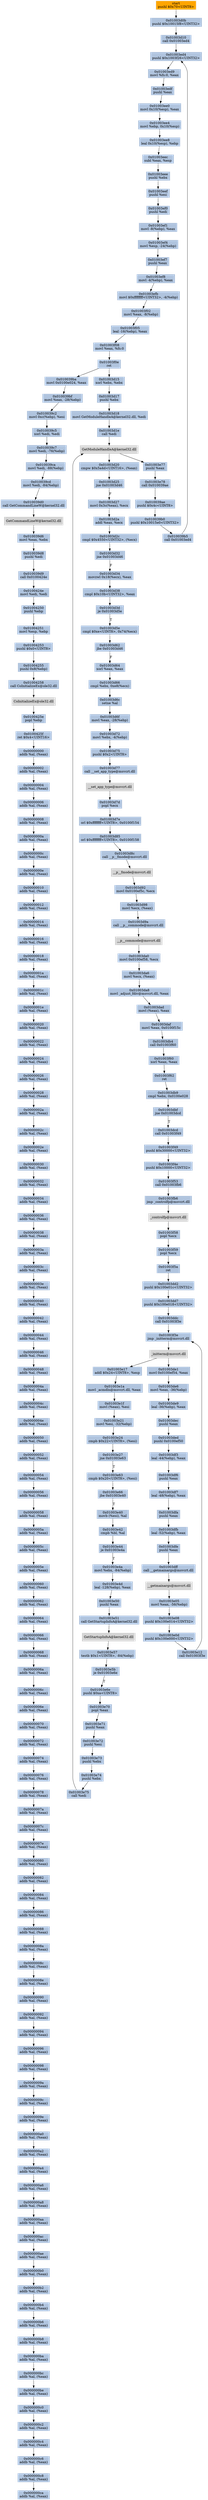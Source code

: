 digraph G {
node[shape=rectangle,style=filled,fillcolor=lightsteelblue,color=lightsteelblue]
bgcolor="transparent"
a0x01003d09pushl_0x70UINT8[label="start\npushl $0x70<UINT8>",color="lightgrey",fillcolor="orange"];
a0x01003d0bpushl_0x10015f8UINT32[label="0x01003d0b\npushl $0x10015f8<UINT32>"];
a0x01003d10call_0x01003ed4[label="0x01003d10\ncall 0x01003ed4"];
a0x01003ed4pushl_0x1003f26UINT32[label="0x01003ed4\npushl $0x1003f26<UINT32>"];
a0x01003ed9movl_fs_0_eax[label="0x01003ed9\nmovl %fs:0, %eax"];
a0x01003edfpushl_eax[label="0x01003edf\npushl %eax"];
a0x01003ee0movl_0x10esp__eax[label="0x01003ee0\nmovl 0x10(%esp), %eax"];
a0x01003ee4movl_ebp_0x10esp_[label="0x01003ee4\nmovl %ebp, 0x10(%esp)"];
a0x01003ee8leal_0x10esp__ebp[label="0x01003ee8\nleal 0x10(%esp), %ebp"];
a0x01003eecsubl_eax_esp[label="0x01003eec\nsubl %eax, %esp"];
a0x01003eeepushl_ebx[label="0x01003eee\npushl %ebx"];
a0x01003eefpushl_esi[label="0x01003eef\npushl %esi"];
a0x01003ef0pushl_edi[label="0x01003ef0\npushl %edi"];
a0x01003ef1movl__8ebp__eax[label="0x01003ef1\nmovl -8(%ebp), %eax"];
a0x01003ef4movl_esp__24ebp_[label="0x01003ef4\nmovl %esp, -24(%ebp)"];
a0x01003ef7pushl_eax[label="0x01003ef7\npushl %eax"];
a0x01003ef8movl__4ebp__eax[label="0x01003ef8\nmovl -4(%ebp), %eax"];
a0x01003efbmovl_0xffffffffUINT32__4ebp_[label="0x01003efb\nmovl $0xffffffff<UINT32>, -4(%ebp)"];
a0x01003f02movl_eax__8ebp_[label="0x01003f02\nmovl %eax, -8(%ebp)"];
a0x01003f05leal__16ebp__eax[label="0x01003f05\nleal -16(%ebp), %eax"];
a0x01003f08movl_eax_fs_0[label="0x01003f08\nmovl %eax, %fs:0"];
a0x01003f0eret[label="0x01003f0e\nret"];
a0x01003d15xorl_ebx_ebx[label="0x01003d15\nxorl %ebx, %ebx"];
a0x01003d17pushl_ebx[label="0x01003d17\npushl %ebx"];
a0x01003d18movl_GetModuleHandleA_kernel32_dll_edi[label="0x01003d18\nmovl GetModuleHandleA@kernel32.dll, %edi"];
a0x01003d1ecall_edi[label="0x01003d1e\ncall %edi"];
GetModuleHandleA_kernel32_dll[label="GetModuleHandleA@kernel32.dll",color="lightgrey",fillcolor="lightgrey"];
a0x01003d20cmpw_0x5a4dUINT16_eax_[label="0x01003d20\ncmpw $0x5a4d<UINT16>, (%eax)"];
a0x01003d25jne_0x01003d46[label="0x01003d25\njne 0x01003d46"];
a0x01003d27movl_0x3ceax__ecx[label="0x01003d27\nmovl 0x3c(%eax), %ecx"];
a0x01003d2aaddl_eax_ecx[label="0x01003d2a\naddl %eax, %ecx"];
a0x01003d2ccmpl_0x4550UINT32_ecx_[label="0x01003d2c\ncmpl $0x4550<UINT32>, (%ecx)"];
a0x01003d32jne_0x01003d46[label="0x01003d32\njne 0x01003d46"];
a0x01003d34movzwl_0x18ecx__eax[label="0x01003d34\nmovzwl 0x18(%ecx), %eax"];
a0x01003d38cmpl_0x10bUINT32_eax[label="0x01003d38\ncmpl $0x10b<UINT32>, %eax"];
a0x01003d3dje_0x01003d5e[label="0x01003d3d\nje 0x01003d5e"];
a0x01003d5ecmpl_0xeUINT8_0x74ecx_[label="0x01003d5e\ncmpl $0xe<UINT8>, 0x74(%ecx)"];
a0x01003d62jbe_0x01003d46[label="0x01003d62\njbe 0x01003d46"];
a0x01003d64xorl_eax_eax[label="0x01003d64\nxorl %eax, %eax"];
a0x01003d66cmpl_ebx_0xe8ecx_[label="0x01003d66\ncmpl %ebx, 0xe8(%ecx)"];
a0x01003d6csetne_al[label="0x01003d6c\nsetne %al"];
a0x01003d6fmovl_eax__28ebp_[label="0x01003d6f\nmovl %eax, -28(%ebp)"];
a0x01003d72movl_ebx__4ebp_[label="0x01003d72\nmovl %ebx, -4(%ebp)"];
a0x01003d75pushl_0x2UINT8[label="0x01003d75\npushl $0x2<UINT8>"];
a0x01003d77call___set_app_type_msvcrt_dll[label="0x01003d77\ncall __set_app_type@msvcrt.dll"];
a__set_app_type_msvcrt_dll[label="__set_app_type@msvcrt.dll",color="lightgrey",fillcolor="lightgrey"];
a0x01003d7dpopl_ecx[label="0x01003d7d\npopl %ecx"];
a0x01003d7eorl_0xffffffffUINT8_0x0100f154[label="0x01003d7e\norl $0xffffffff<UINT8>, 0x0100f154"];
a0x01003d85orl_0xffffffffUINT8_0x0100f158[label="0x01003d85\norl $0xffffffff<UINT8>, 0x0100f158"];
a0x01003d8ccall___p__fmode_msvcrt_dll[label="0x01003d8c\ncall __p__fmode@msvcrt.dll"];
a__p__fmode_msvcrt_dll[label="__p__fmode@msvcrt.dll",color="lightgrey",fillcolor="lightgrey"];
a0x01003d92movl_0x0100ef5c_ecx[label="0x01003d92\nmovl 0x0100ef5c, %ecx"];
a0x01003d98movl_ecx_eax_[label="0x01003d98\nmovl %ecx, (%eax)"];
a0x01003d9acall___p__commode_msvcrt_dll[label="0x01003d9a\ncall __p__commode@msvcrt.dll"];
a__p__commode_msvcrt_dll[label="__p__commode@msvcrt.dll",color="lightgrey",fillcolor="lightgrey"];
a0x01003da0movl_0x0100ef58_ecx[label="0x01003da0\nmovl 0x0100ef58, %ecx"];
a0x01003da6movl_ecx_eax_[label="0x01003da6\nmovl %ecx, (%eax)"];
a0x01003da8movl__adjust_fdiv_msvcrt_dll_eax[label="0x01003da8\nmovl _adjust_fdiv@msvcrt.dll, %eax"];
a0x01003dadmovl_eax__eax[label="0x01003dad\nmovl (%eax), %eax"];
a0x01003dafmovl_eax_0x0100f15c[label="0x01003daf\nmovl %eax, 0x0100f15c"];
a0x01003db4call_0x01003f60[label="0x01003db4\ncall 0x01003f60"];
a0x01003f60xorl_eax_eax[label="0x01003f60\nxorl %eax, %eax"];
a0x01003f62ret[label="0x01003f62\nret"];
a0x01003db9cmpl_ebx_0x0100e028[label="0x01003db9\ncmpl %ebx, 0x0100e028"];
a0x01003dbfjne_0x01003dcd[label="0x01003dbf\njne 0x01003dcd"];
a0x01003dcdcall_0x01003f49[label="0x01003dcd\ncall 0x01003f49"];
a0x01003f49pushl_0x30000UINT32[label="0x01003f49\npushl $0x30000<UINT32>"];
a0x01003f4epushl_0x10000UINT32[label="0x01003f4e\npushl $0x10000<UINT32>"];
a0x01003f53call_0x01003fb6[label="0x01003f53\ncall 0x01003fb6"];
a0x01003fb6jmp__controlfp_msvcrt_dll[label="0x01003fb6\njmp _controlfp@msvcrt.dll"];
a_controlfp_msvcrt_dll[label="_controlfp@msvcrt.dll",color="lightgrey",fillcolor="lightgrey"];
a0x01003f58popl_ecx[label="0x01003f58\npopl %ecx"];
a0x01003f59popl_ecx[label="0x01003f59\npopl %ecx"];
a0x01003f5aret[label="0x01003f5a\nret"];
a0x01003dd2pushl_0x100e01cUINT32[label="0x01003dd2\npushl $0x100e01c<UINT32>"];
a0x01003dd7pushl_0x100e018UINT32[label="0x01003dd7\npushl $0x100e018<UINT32>"];
a0x01003ddccall_0x01003f3e[label="0x01003ddc\ncall 0x01003f3e"];
a0x01003f3ejmp__initterm_msvcrt_dll[label="0x01003f3e\njmp _initterm@msvcrt.dll"];
a_initterm_msvcrt_dll[label="_initterm@msvcrt.dll",color="lightgrey",fillcolor="lightgrey"];
a0x01003de1movl_0x0100ef54_eax[label="0x01003de1\nmovl 0x0100ef54, %eax"];
a0x01003de6movl_eax__36ebp_[label="0x01003de6\nmovl %eax, -36(%ebp)"];
a0x01003de9leal__36ebp__eax[label="0x01003de9\nleal -36(%ebp), %eax"];
a0x01003decpushl_eax[label="0x01003dec\npushl %eax"];
a0x01003dedpushl_0x0100ef50[label="0x01003ded\npushl 0x0100ef50"];
a0x01003df3leal__44ebp__eax[label="0x01003df3\nleal -44(%ebp), %eax"];
a0x01003df6pushl_eax[label="0x01003df6\npushl %eax"];
a0x01003df7leal__48ebp__eax[label="0x01003df7\nleal -48(%ebp), %eax"];
a0x01003dfapushl_eax[label="0x01003dfa\npushl %eax"];
a0x01003dfbleal__52ebp__eax[label="0x01003dfb\nleal -52(%ebp), %eax"];
a0x01003dfepushl_eax[label="0x01003dfe\npushl %eax"];
a0x01003dffcall___getmainargs_msvcrt_dll[label="0x01003dff\ncall __getmainargs@msvcrt.dll"];
a__getmainargs_msvcrt_dll[label="__getmainargs@msvcrt.dll",color="lightgrey",fillcolor="lightgrey"];
a0x01003e05movl_eax__56ebp_[label="0x01003e05\nmovl %eax, -56(%ebp)"];
a0x01003e08pushl_0x100e014UINT32[label="0x01003e08\npushl $0x100e014<UINT32>"];
a0x01003e0dpushl_0x100e000UINT32[label="0x01003e0d\npushl $0x100e000<UINT32>"];
a0x01003e12call_0x01003f3e[label="0x01003e12\ncall 0x01003f3e"];
a0x01003e17addl_0x24UINT8_esp[label="0x01003e17\naddl $0x24<UINT8>, %esp"];
a0x01003e1amovl__acmdln_msvcrt_dll_eax[label="0x01003e1a\nmovl _acmdln@msvcrt.dll, %eax"];
a0x01003e1fmovl_eax__esi[label="0x01003e1f\nmovl (%eax), %esi"];
a0x01003e21movl_esi__32ebp_[label="0x01003e21\nmovl %esi, -32(%ebp)"];
a0x01003e24cmpb_0x22UINT8_esi_[label="0x01003e24\ncmpb $0x22<UINT8>, (%esi)"];
a0x01003e27jne_0x01003e63[label="0x01003e27\njne 0x01003e63"];
a0x01003e63cmpb_0x20UINT8_esi_[label="0x01003e63\ncmpb $0x20<UINT8>, (%esi)"];
a0x01003e66jbe_0x01003e40[label="0x01003e66\njbe 0x01003e40"];
a0x01003e40movb_esi__al[label="0x01003e40\nmovb (%esi), %al"];
a0x01003e42cmpb_bl_al[label="0x01003e42\ncmpb %bl, %al"];
a0x01003e44je_0x01003e4a[label="0x01003e44\nje 0x01003e4a"];
a0x01003e4amovl_ebx__84ebp_[label="0x01003e4a\nmovl %ebx, -84(%ebp)"];
a0x01003e4dleal__128ebp__eax[label="0x01003e4d\nleal -128(%ebp), %eax"];
a0x01003e50pushl_eax[label="0x01003e50\npushl %eax"];
a0x01003e51call_GetStartupInfoA_kernel32_dll[label="0x01003e51\ncall GetStartupInfoA@kernel32.dll"];
GetStartupInfoA_kernel32_dll[label="GetStartupInfoA@kernel32.dll",color="lightgrey",fillcolor="lightgrey"];
a0x01003e57testb_0x1UINT8__84ebp_[label="0x01003e57\ntestb $0x1<UINT8>, -84(%ebp)"];
a0x01003e5bje_0x01003e6e[label="0x01003e5b\nje 0x01003e6e"];
a0x01003e6epushl_0xaUINT8[label="0x01003e6e\npushl $0xa<UINT8>"];
a0x01003e70popl_eax[label="0x01003e70\npopl %eax"];
a0x01003e71pushl_eax[label="0x01003e71\npushl %eax"];
a0x01003e72pushl_esi[label="0x01003e72\npushl %esi"];
a0x01003e73pushl_ebx[label="0x01003e73\npushl %ebx"];
a0x01003e74pushl_ebx[label="0x01003e74\npushl %ebx"];
a0x01003e75call_edi[label="0x01003e75\ncall %edi"];
a0x01003e77pushl_eax[label="0x01003e77\npushl %eax"];
a0x01003e78call_0x010039ae[label="0x01003e78\ncall 0x010039ae"];
a0x010039aepushl_0x4cUINT8[label="0x010039ae\npushl $0x4c<UINT8>"];
a0x010039b0pushl_0x10015e0UINT32[label="0x010039b0\npushl $0x10015e0<UINT32>"];
a0x010039b5call_0x01003ed4[label="0x010039b5\ncall 0x01003ed4"];
a0x010039bamovl_0x0100e024_eax[label="0x010039ba\nmovl 0x0100e024, %eax"];
a0x010039bfmovl_eax__28ebp_[label="0x010039bf\nmovl %eax, -28(%ebp)"];
a0x010039c2movl_0xcebp__esi[label="0x010039c2\nmovl 0xc(%ebp), %esi"];
a0x010039c5xorl_edi_edi[label="0x010039c5\nxorl %edi, %edi"];
a0x010039c7movl_edi__76ebp_[label="0x010039c7\nmovl %edi, -76(%ebp)"];
a0x010039camovl_edi__88ebp_[label="0x010039ca\nmovl %edi, -88(%ebp)"];
a0x010039cdmovl_edi__84ebp_[label="0x010039cd\nmovl %edi, -84(%ebp)"];
a0x010039d0call_GetCommandLineW_kernel32_dll[label="0x010039d0\ncall GetCommandLineW@kernel32.dll"];
GetCommandLineW_kernel32_dll[label="GetCommandLineW@kernel32.dll",color="lightgrey",fillcolor="lightgrey"];
a0x010039d6movl_eax_ebx[label="0x010039d6\nmovl %eax, %ebx"];
a0x010039d8pushl_edi[label="0x010039d8\npushl %edi"];
a0x010039d9call_0x0100424e[label="0x010039d9\ncall 0x0100424e"];
a0x0100424emovl_edi_edi[label="0x0100424e\nmovl %edi, %edi"];
a0x01004250pushl_ebp[label="0x01004250\npushl %ebp"];
a0x01004251movl_esp_ebp[label="0x01004251\nmovl %esp, %ebp"];
a0x01004253pushl_0x0UINT8[label="0x01004253\npushl $0x0<UINT8>"];
a0x01004255pushl_0x8ebp_[label="0x01004255\npushl 0x8(%ebp)"];
a0x01004258call_CoInitializeEx_ole32_dll[label="0x01004258\ncall CoInitializeEx@ole32.dll"];
CoInitializeEx_ole32_dll[label="CoInitializeEx@ole32.dll",color="lightgrey",fillcolor="lightgrey"];
a0x0100425epopl_ebp[label="0x0100425e\npopl %ebp"];
a0x0100425fret_0x4UINT16[label="0x0100425f\nret $0x4<UINT16>"];
a0x00000000addb_al_eax_[label="0x00000000\naddb %al, (%eax)"];
a0x00000002addb_al_eax_[label="0x00000002\naddb %al, (%eax)"];
a0x00000004addb_al_eax_[label="0x00000004\naddb %al, (%eax)"];
a0x00000006addb_al_eax_[label="0x00000006\naddb %al, (%eax)"];
a0x00000008addb_al_eax_[label="0x00000008\naddb %al, (%eax)"];
a0x0000000aaddb_al_eax_[label="0x0000000a\naddb %al, (%eax)"];
a0x0000000caddb_al_eax_[label="0x0000000c\naddb %al, (%eax)"];
a0x0000000eaddb_al_eax_[label="0x0000000e\naddb %al, (%eax)"];
a0x00000010addb_al_eax_[label="0x00000010\naddb %al, (%eax)"];
a0x00000012addb_al_eax_[label="0x00000012\naddb %al, (%eax)"];
a0x00000014addb_al_eax_[label="0x00000014\naddb %al, (%eax)"];
a0x00000016addb_al_eax_[label="0x00000016\naddb %al, (%eax)"];
a0x00000018addb_al_eax_[label="0x00000018\naddb %al, (%eax)"];
a0x0000001aaddb_al_eax_[label="0x0000001a\naddb %al, (%eax)"];
a0x0000001caddb_al_eax_[label="0x0000001c\naddb %al, (%eax)"];
a0x0000001eaddb_al_eax_[label="0x0000001e\naddb %al, (%eax)"];
a0x00000020addb_al_eax_[label="0x00000020\naddb %al, (%eax)"];
a0x00000022addb_al_eax_[label="0x00000022\naddb %al, (%eax)"];
a0x00000024addb_al_eax_[label="0x00000024\naddb %al, (%eax)"];
a0x00000026addb_al_eax_[label="0x00000026\naddb %al, (%eax)"];
a0x00000028addb_al_eax_[label="0x00000028\naddb %al, (%eax)"];
a0x0000002aaddb_al_eax_[label="0x0000002a\naddb %al, (%eax)"];
a0x0000002caddb_al_eax_[label="0x0000002c\naddb %al, (%eax)"];
a0x0000002eaddb_al_eax_[label="0x0000002e\naddb %al, (%eax)"];
a0x00000030addb_al_eax_[label="0x00000030\naddb %al, (%eax)"];
a0x00000032addb_al_eax_[label="0x00000032\naddb %al, (%eax)"];
a0x00000034addb_al_eax_[label="0x00000034\naddb %al, (%eax)"];
a0x00000036addb_al_eax_[label="0x00000036\naddb %al, (%eax)"];
a0x00000038addb_al_eax_[label="0x00000038\naddb %al, (%eax)"];
a0x0000003aaddb_al_eax_[label="0x0000003a\naddb %al, (%eax)"];
a0x0000003caddb_al_eax_[label="0x0000003c\naddb %al, (%eax)"];
a0x0000003eaddb_al_eax_[label="0x0000003e\naddb %al, (%eax)"];
a0x00000040addb_al_eax_[label="0x00000040\naddb %al, (%eax)"];
a0x00000042addb_al_eax_[label="0x00000042\naddb %al, (%eax)"];
a0x00000044addb_al_eax_[label="0x00000044\naddb %al, (%eax)"];
a0x00000046addb_al_eax_[label="0x00000046\naddb %al, (%eax)"];
a0x00000048addb_al_eax_[label="0x00000048\naddb %al, (%eax)"];
a0x0000004aaddb_al_eax_[label="0x0000004a\naddb %al, (%eax)"];
a0x0000004caddb_al_eax_[label="0x0000004c\naddb %al, (%eax)"];
a0x0000004eaddb_al_eax_[label="0x0000004e\naddb %al, (%eax)"];
a0x00000050addb_al_eax_[label="0x00000050\naddb %al, (%eax)"];
a0x00000052addb_al_eax_[label="0x00000052\naddb %al, (%eax)"];
a0x00000054addb_al_eax_[label="0x00000054\naddb %al, (%eax)"];
a0x00000056addb_al_eax_[label="0x00000056\naddb %al, (%eax)"];
a0x00000058addb_al_eax_[label="0x00000058\naddb %al, (%eax)"];
a0x0000005aaddb_al_eax_[label="0x0000005a\naddb %al, (%eax)"];
a0x0000005caddb_al_eax_[label="0x0000005c\naddb %al, (%eax)"];
a0x0000005eaddb_al_eax_[label="0x0000005e\naddb %al, (%eax)"];
a0x00000060addb_al_eax_[label="0x00000060\naddb %al, (%eax)"];
a0x00000062addb_al_eax_[label="0x00000062\naddb %al, (%eax)"];
a0x00000064addb_al_eax_[label="0x00000064\naddb %al, (%eax)"];
a0x00000066addb_al_eax_[label="0x00000066\naddb %al, (%eax)"];
a0x00000068addb_al_eax_[label="0x00000068\naddb %al, (%eax)"];
a0x0000006aaddb_al_eax_[label="0x0000006a\naddb %al, (%eax)"];
a0x0000006caddb_al_eax_[label="0x0000006c\naddb %al, (%eax)"];
a0x0000006eaddb_al_eax_[label="0x0000006e\naddb %al, (%eax)"];
a0x00000070addb_al_eax_[label="0x00000070\naddb %al, (%eax)"];
a0x00000072addb_al_eax_[label="0x00000072\naddb %al, (%eax)"];
a0x00000074addb_al_eax_[label="0x00000074\naddb %al, (%eax)"];
a0x00000076addb_al_eax_[label="0x00000076\naddb %al, (%eax)"];
a0x00000078addb_al_eax_[label="0x00000078\naddb %al, (%eax)"];
a0x0000007aaddb_al_eax_[label="0x0000007a\naddb %al, (%eax)"];
a0x0000007caddb_al_eax_[label="0x0000007c\naddb %al, (%eax)"];
a0x0000007eaddb_al_eax_[label="0x0000007e\naddb %al, (%eax)"];
a0x00000080addb_al_eax_[label="0x00000080\naddb %al, (%eax)"];
a0x00000082addb_al_eax_[label="0x00000082\naddb %al, (%eax)"];
a0x00000084addb_al_eax_[label="0x00000084\naddb %al, (%eax)"];
a0x00000086addb_al_eax_[label="0x00000086\naddb %al, (%eax)"];
a0x00000088addb_al_eax_[label="0x00000088\naddb %al, (%eax)"];
a0x0000008aaddb_al_eax_[label="0x0000008a\naddb %al, (%eax)"];
a0x0000008caddb_al_eax_[label="0x0000008c\naddb %al, (%eax)"];
a0x0000008eaddb_al_eax_[label="0x0000008e\naddb %al, (%eax)"];
a0x00000090addb_al_eax_[label="0x00000090\naddb %al, (%eax)"];
a0x00000092addb_al_eax_[label="0x00000092\naddb %al, (%eax)"];
a0x00000094addb_al_eax_[label="0x00000094\naddb %al, (%eax)"];
a0x00000096addb_al_eax_[label="0x00000096\naddb %al, (%eax)"];
a0x00000098addb_al_eax_[label="0x00000098\naddb %al, (%eax)"];
a0x0000009aaddb_al_eax_[label="0x0000009a\naddb %al, (%eax)"];
a0x0000009caddb_al_eax_[label="0x0000009c\naddb %al, (%eax)"];
a0x0000009eaddb_al_eax_[label="0x0000009e\naddb %al, (%eax)"];
a0x000000a0addb_al_eax_[label="0x000000a0\naddb %al, (%eax)"];
a0x000000a2addb_al_eax_[label="0x000000a2\naddb %al, (%eax)"];
a0x000000a4addb_al_eax_[label="0x000000a4\naddb %al, (%eax)"];
a0x000000a6addb_al_eax_[label="0x000000a6\naddb %al, (%eax)"];
a0x000000a8addb_al_eax_[label="0x000000a8\naddb %al, (%eax)"];
a0x000000aaaddb_al_eax_[label="0x000000aa\naddb %al, (%eax)"];
a0x000000acaddb_al_eax_[label="0x000000ac\naddb %al, (%eax)"];
a0x000000aeaddb_al_eax_[label="0x000000ae\naddb %al, (%eax)"];
a0x000000b0addb_al_eax_[label="0x000000b0\naddb %al, (%eax)"];
a0x000000b2addb_al_eax_[label="0x000000b2\naddb %al, (%eax)"];
a0x000000b4addb_al_eax_[label="0x000000b4\naddb %al, (%eax)"];
a0x000000b6addb_al_eax_[label="0x000000b6\naddb %al, (%eax)"];
a0x000000b8addb_al_eax_[label="0x000000b8\naddb %al, (%eax)"];
a0x000000baaddb_al_eax_[label="0x000000ba\naddb %al, (%eax)"];
a0x000000bcaddb_al_eax_[label="0x000000bc\naddb %al, (%eax)"];
a0x000000beaddb_al_eax_[label="0x000000be\naddb %al, (%eax)"];
a0x000000c0addb_al_eax_[label="0x000000c0\naddb %al, (%eax)"];
a0x000000c2addb_al_eax_[label="0x000000c2\naddb %al, (%eax)"];
a0x000000c4addb_al_eax_[label="0x000000c4\naddb %al, (%eax)"];
a0x000000c6addb_al_eax_[label="0x000000c6\naddb %al, (%eax)"];
a0x000000c8addb_al_eax_[label="0x000000c8\naddb %al, (%eax)"];
a0x000000caaddb_al_eax_[label="0x000000ca\naddb %al, (%eax)"];
a0x01003d09pushl_0x70UINT8 -> a0x01003d0bpushl_0x10015f8UINT32 [color="#000000"];
a0x01003d0bpushl_0x10015f8UINT32 -> a0x01003d10call_0x01003ed4 [color="#000000"];
a0x01003d10call_0x01003ed4 -> a0x01003ed4pushl_0x1003f26UINT32 [color="#000000"];
a0x01003ed4pushl_0x1003f26UINT32 -> a0x01003ed9movl_fs_0_eax [color="#000000"];
a0x01003ed9movl_fs_0_eax -> a0x01003edfpushl_eax [color="#000000"];
a0x01003edfpushl_eax -> a0x01003ee0movl_0x10esp__eax [color="#000000"];
a0x01003ee0movl_0x10esp__eax -> a0x01003ee4movl_ebp_0x10esp_ [color="#000000"];
a0x01003ee4movl_ebp_0x10esp_ -> a0x01003ee8leal_0x10esp__ebp [color="#000000"];
a0x01003ee8leal_0x10esp__ebp -> a0x01003eecsubl_eax_esp [color="#000000"];
a0x01003eecsubl_eax_esp -> a0x01003eeepushl_ebx [color="#000000"];
a0x01003eeepushl_ebx -> a0x01003eefpushl_esi [color="#000000"];
a0x01003eefpushl_esi -> a0x01003ef0pushl_edi [color="#000000"];
a0x01003ef0pushl_edi -> a0x01003ef1movl__8ebp__eax [color="#000000"];
a0x01003ef1movl__8ebp__eax -> a0x01003ef4movl_esp__24ebp_ [color="#000000"];
a0x01003ef4movl_esp__24ebp_ -> a0x01003ef7pushl_eax [color="#000000"];
a0x01003ef7pushl_eax -> a0x01003ef8movl__4ebp__eax [color="#000000"];
a0x01003ef8movl__4ebp__eax -> a0x01003efbmovl_0xffffffffUINT32__4ebp_ [color="#000000"];
a0x01003efbmovl_0xffffffffUINT32__4ebp_ -> a0x01003f02movl_eax__8ebp_ [color="#000000"];
a0x01003f02movl_eax__8ebp_ -> a0x01003f05leal__16ebp__eax [color="#000000"];
a0x01003f05leal__16ebp__eax -> a0x01003f08movl_eax_fs_0 [color="#000000"];
a0x01003f08movl_eax_fs_0 -> a0x01003f0eret [color="#000000"];
a0x01003f0eret -> a0x01003d15xorl_ebx_ebx [color="#000000"];
a0x01003d15xorl_ebx_ebx -> a0x01003d17pushl_ebx [color="#000000"];
a0x01003d17pushl_ebx -> a0x01003d18movl_GetModuleHandleA_kernel32_dll_edi [color="#000000"];
a0x01003d18movl_GetModuleHandleA_kernel32_dll_edi -> a0x01003d1ecall_edi [color="#000000"];
a0x01003d1ecall_edi -> GetModuleHandleA_kernel32_dll [color="#000000"];
GetModuleHandleA_kernel32_dll -> a0x01003d20cmpw_0x5a4dUINT16_eax_ [color="#000000"];
a0x01003d20cmpw_0x5a4dUINT16_eax_ -> a0x01003d25jne_0x01003d46 [color="#000000"];
a0x01003d25jne_0x01003d46 -> a0x01003d27movl_0x3ceax__ecx [color="#000000",label="F"];
a0x01003d27movl_0x3ceax__ecx -> a0x01003d2aaddl_eax_ecx [color="#000000"];
a0x01003d2aaddl_eax_ecx -> a0x01003d2ccmpl_0x4550UINT32_ecx_ [color="#000000"];
a0x01003d2ccmpl_0x4550UINT32_ecx_ -> a0x01003d32jne_0x01003d46 [color="#000000"];
a0x01003d32jne_0x01003d46 -> a0x01003d34movzwl_0x18ecx__eax [color="#000000",label="F"];
a0x01003d34movzwl_0x18ecx__eax -> a0x01003d38cmpl_0x10bUINT32_eax [color="#000000"];
a0x01003d38cmpl_0x10bUINT32_eax -> a0x01003d3dje_0x01003d5e [color="#000000"];
a0x01003d3dje_0x01003d5e -> a0x01003d5ecmpl_0xeUINT8_0x74ecx_ [color="#000000",label="T"];
a0x01003d5ecmpl_0xeUINT8_0x74ecx_ -> a0x01003d62jbe_0x01003d46 [color="#000000"];
a0x01003d62jbe_0x01003d46 -> a0x01003d64xorl_eax_eax [color="#000000",label="F"];
a0x01003d64xorl_eax_eax -> a0x01003d66cmpl_ebx_0xe8ecx_ [color="#000000"];
a0x01003d66cmpl_ebx_0xe8ecx_ -> a0x01003d6csetne_al [color="#000000"];
a0x01003d6csetne_al -> a0x01003d6fmovl_eax__28ebp_ [color="#000000"];
a0x01003d6fmovl_eax__28ebp_ -> a0x01003d72movl_ebx__4ebp_ [color="#000000"];
a0x01003d72movl_ebx__4ebp_ -> a0x01003d75pushl_0x2UINT8 [color="#000000"];
a0x01003d75pushl_0x2UINT8 -> a0x01003d77call___set_app_type_msvcrt_dll [color="#000000"];
a0x01003d77call___set_app_type_msvcrt_dll -> a__set_app_type_msvcrt_dll [color="#000000"];
a__set_app_type_msvcrt_dll -> a0x01003d7dpopl_ecx [color="#000000"];
a0x01003d7dpopl_ecx -> a0x01003d7eorl_0xffffffffUINT8_0x0100f154 [color="#000000"];
a0x01003d7eorl_0xffffffffUINT8_0x0100f154 -> a0x01003d85orl_0xffffffffUINT8_0x0100f158 [color="#000000"];
a0x01003d85orl_0xffffffffUINT8_0x0100f158 -> a0x01003d8ccall___p__fmode_msvcrt_dll [color="#000000"];
a0x01003d8ccall___p__fmode_msvcrt_dll -> a__p__fmode_msvcrt_dll [color="#000000"];
a__p__fmode_msvcrt_dll -> a0x01003d92movl_0x0100ef5c_ecx [color="#000000"];
a0x01003d92movl_0x0100ef5c_ecx -> a0x01003d98movl_ecx_eax_ [color="#000000"];
a0x01003d98movl_ecx_eax_ -> a0x01003d9acall___p__commode_msvcrt_dll [color="#000000"];
a0x01003d9acall___p__commode_msvcrt_dll -> a__p__commode_msvcrt_dll [color="#000000"];
a__p__commode_msvcrt_dll -> a0x01003da0movl_0x0100ef58_ecx [color="#000000"];
a0x01003da0movl_0x0100ef58_ecx -> a0x01003da6movl_ecx_eax_ [color="#000000"];
a0x01003da6movl_ecx_eax_ -> a0x01003da8movl__adjust_fdiv_msvcrt_dll_eax [color="#000000"];
a0x01003da8movl__adjust_fdiv_msvcrt_dll_eax -> a0x01003dadmovl_eax__eax [color="#000000"];
a0x01003dadmovl_eax__eax -> a0x01003dafmovl_eax_0x0100f15c [color="#000000"];
a0x01003dafmovl_eax_0x0100f15c -> a0x01003db4call_0x01003f60 [color="#000000"];
a0x01003db4call_0x01003f60 -> a0x01003f60xorl_eax_eax [color="#000000"];
a0x01003f60xorl_eax_eax -> a0x01003f62ret [color="#000000"];
a0x01003f62ret -> a0x01003db9cmpl_ebx_0x0100e028 [color="#000000"];
a0x01003db9cmpl_ebx_0x0100e028 -> a0x01003dbfjne_0x01003dcd [color="#000000"];
a0x01003dbfjne_0x01003dcd -> a0x01003dcdcall_0x01003f49 [color="#000000",label="T"];
a0x01003dcdcall_0x01003f49 -> a0x01003f49pushl_0x30000UINT32 [color="#000000"];
a0x01003f49pushl_0x30000UINT32 -> a0x01003f4epushl_0x10000UINT32 [color="#000000"];
a0x01003f4epushl_0x10000UINT32 -> a0x01003f53call_0x01003fb6 [color="#000000"];
a0x01003f53call_0x01003fb6 -> a0x01003fb6jmp__controlfp_msvcrt_dll [color="#000000"];
a0x01003fb6jmp__controlfp_msvcrt_dll -> a_controlfp_msvcrt_dll [color="#000000"];
a_controlfp_msvcrt_dll -> a0x01003f58popl_ecx [color="#000000"];
a0x01003f58popl_ecx -> a0x01003f59popl_ecx [color="#000000"];
a0x01003f59popl_ecx -> a0x01003f5aret [color="#000000"];
a0x01003f5aret -> a0x01003dd2pushl_0x100e01cUINT32 [color="#000000"];
a0x01003dd2pushl_0x100e01cUINT32 -> a0x01003dd7pushl_0x100e018UINT32 [color="#000000"];
a0x01003dd7pushl_0x100e018UINT32 -> a0x01003ddccall_0x01003f3e [color="#000000"];
a0x01003ddccall_0x01003f3e -> a0x01003f3ejmp__initterm_msvcrt_dll [color="#000000"];
a0x01003f3ejmp__initterm_msvcrt_dll -> a_initterm_msvcrt_dll [color="#000000"];
a_initterm_msvcrt_dll -> a0x01003de1movl_0x0100ef54_eax [color="#000000"];
a0x01003de1movl_0x0100ef54_eax -> a0x01003de6movl_eax__36ebp_ [color="#000000"];
a0x01003de6movl_eax__36ebp_ -> a0x01003de9leal__36ebp__eax [color="#000000"];
a0x01003de9leal__36ebp__eax -> a0x01003decpushl_eax [color="#000000"];
a0x01003decpushl_eax -> a0x01003dedpushl_0x0100ef50 [color="#000000"];
a0x01003dedpushl_0x0100ef50 -> a0x01003df3leal__44ebp__eax [color="#000000"];
a0x01003df3leal__44ebp__eax -> a0x01003df6pushl_eax [color="#000000"];
a0x01003df6pushl_eax -> a0x01003df7leal__48ebp__eax [color="#000000"];
a0x01003df7leal__48ebp__eax -> a0x01003dfapushl_eax [color="#000000"];
a0x01003dfapushl_eax -> a0x01003dfbleal__52ebp__eax [color="#000000"];
a0x01003dfbleal__52ebp__eax -> a0x01003dfepushl_eax [color="#000000"];
a0x01003dfepushl_eax -> a0x01003dffcall___getmainargs_msvcrt_dll [color="#000000"];
a0x01003dffcall___getmainargs_msvcrt_dll -> a__getmainargs_msvcrt_dll [color="#000000"];
a__getmainargs_msvcrt_dll -> a0x01003e05movl_eax__56ebp_ [color="#000000"];
a0x01003e05movl_eax__56ebp_ -> a0x01003e08pushl_0x100e014UINT32 [color="#000000"];
a0x01003e08pushl_0x100e014UINT32 -> a0x01003e0dpushl_0x100e000UINT32 [color="#000000"];
a0x01003e0dpushl_0x100e000UINT32 -> a0x01003e12call_0x01003f3e [color="#000000"];
a0x01003e12call_0x01003f3e -> a0x01003f3ejmp__initterm_msvcrt_dll [color="#000000"];
a_initterm_msvcrt_dll -> a0x01003e17addl_0x24UINT8_esp [color="#000000"];
a0x01003e17addl_0x24UINT8_esp -> a0x01003e1amovl__acmdln_msvcrt_dll_eax [color="#000000"];
a0x01003e1amovl__acmdln_msvcrt_dll_eax -> a0x01003e1fmovl_eax__esi [color="#000000"];
a0x01003e1fmovl_eax__esi -> a0x01003e21movl_esi__32ebp_ [color="#000000"];
a0x01003e21movl_esi__32ebp_ -> a0x01003e24cmpb_0x22UINT8_esi_ [color="#000000"];
a0x01003e24cmpb_0x22UINT8_esi_ -> a0x01003e27jne_0x01003e63 [color="#000000"];
a0x01003e27jne_0x01003e63 -> a0x01003e63cmpb_0x20UINT8_esi_ [color="#000000",label="T"];
a0x01003e63cmpb_0x20UINT8_esi_ -> a0x01003e66jbe_0x01003e40 [color="#000000"];
a0x01003e66jbe_0x01003e40 -> a0x01003e40movb_esi__al [color="#000000",label="T"];
a0x01003e40movb_esi__al -> a0x01003e42cmpb_bl_al [color="#000000"];
a0x01003e42cmpb_bl_al -> a0x01003e44je_0x01003e4a [color="#000000"];
a0x01003e44je_0x01003e4a -> a0x01003e4amovl_ebx__84ebp_ [color="#000000",label="T"];
a0x01003e4amovl_ebx__84ebp_ -> a0x01003e4dleal__128ebp__eax [color="#000000"];
a0x01003e4dleal__128ebp__eax -> a0x01003e50pushl_eax [color="#000000"];
a0x01003e50pushl_eax -> a0x01003e51call_GetStartupInfoA_kernel32_dll [color="#000000"];
a0x01003e51call_GetStartupInfoA_kernel32_dll -> GetStartupInfoA_kernel32_dll [color="#000000"];
GetStartupInfoA_kernel32_dll -> a0x01003e57testb_0x1UINT8__84ebp_ [color="#000000"];
a0x01003e57testb_0x1UINT8__84ebp_ -> a0x01003e5bje_0x01003e6e [color="#000000"];
a0x01003e5bje_0x01003e6e -> a0x01003e6epushl_0xaUINT8 [color="#000000",label="T"];
a0x01003e6epushl_0xaUINT8 -> a0x01003e70popl_eax [color="#000000"];
a0x01003e70popl_eax -> a0x01003e71pushl_eax [color="#000000"];
a0x01003e71pushl_eax -> a0x01003e72pushl_esi [color="#000000"];
a0x01003e72pushl_esi -> a0x01003e73pushl_ebx [color="#000000"];
a0x01003e73pushl_ebx -> a0x01003e74pushl_ebx [color="#000000"];
a0x01003e74pushl_ebx -> a0x01003e75call_edi [color="#000000"];
a0x01003e75call_edi -> GetModuleHandleA_kernel32_dll [color="#000000"];
GetModuleHandleA_kernel32_dll -> a0x01003e77pushl_eax [color="#000000"];
a0x01003e77pushl_eax -> a0x01003e78call_0x010039ae [color="#000000"];
a0x01003e78call_0x010039ae -> a0x010039aepushl_0x4cUINT8 [color="#000000"];
a0x010039aepushl_0x4cUINT8 -> a0x010039b0pushl_0x10015e0UINT32 [color="#000000"];
a0x010039b0pushl_0x10015e0UINT32 -> a0x010039b5call_0x01003ed4 [color="#000000"];
a0x010039b5call_0x01003ed4 -> a0x01003ed4pushl_0x1003f26UINT32 [color="#000000"];
a0x01003f0eret -> a0x010039bamovl_0x0100e024_eax [color="#000000"];
a0x010039bamovl_0x0100e024_eax -> a0x010039bfmovl_eax__28ebp_ [color="#000000"];
a0x010039bfmovl_eax__28ebp_ -> a0x010039c2movl_0xcebp__esi [color="#000000"];
a0x010039c2movl_0xcebp__esi -> a0x010039c5xorl_edi_edi [color="#000000"];
a0x010039c5xorl_edi_edi -> a0x010039c7movl_edi__76ebp_ [color="#000000"];
a0x010039c7movl_edi__76ebp_ -> a0x010039camovl_edi__88ebp_ [color="#000000"];
a0x010039camovl_edi__88ebp_ -> a0x010039cdmovl_edi__84ebp_ [color="#000000"];
a0x010039cdmovl_edi__84ebp_ -> a0x010039d0call_GetCommandLineW_kernel32_dll [color="#000000"];
a0x010039d0call_GetCommandLineW_kernel32_dll -> GetCommandLineW_kernel32_dll [color="#000000"];
GetCommandLineW_kernel32_dll -> a0x010039d6movl_eax_ebx [color="#000000"];
a0x010039d6movl_eax_ebx -> a0x010039d8pushl_edi [color="#000000"];
a0x010039d8pushl_edi -> a0x010039d9call_0x0100424e [color="#000000"];
a0x010039d9call_0x0100424e -> a0x0100424emovl_edi_edi [color="#000000"];
a0x0100424emovl_edi_edi -> a0x01004250pushl_ebp [color="#000000"];
a0x01004250pushl_ebp -> a0x01004251movl_esp_ebp [color="#000000"];
a0x01004251movl_esp_ebp -> a0x01004253pushl_0x0UINT8 [color="#000000"];
a0x01004253pushl_0x0UINT8 -> a0x01004255pushl_0x8ebp_ [color="#000000"];
a0x01004255pushl_0x8ebp_ -> a0x01004258call_CoInitializeEx_ole32_dll [color="#000000"];
a0x01004258call_CoInitializeEx_ole32_dll -> CoInitializeEx_ole32_dll [color="#000000"];
CoInitializeEx_ole32_dll -> a0x0100425epopl_ebp [color="#000000"];
a0x0100425epopl_ebp -> a0x0100425fret_0x4UINT16 [color="#000000"];
a0x0100425fret_0x4UINT16 -> a0x00000000addb_al_eax_ [color="#000000"];
a0x00000000addb_al_eax_ -> a0x00000002addb_al_eax_ [color="#000000"];
a0x00000002addb_al_eax_ -> a0x00000004addb_al_eax_ [color="#000000"];
a0x00000004addb_al_eax_ -> a0x00000006addb_al_eax_ [color="#000000"];
a0x00000006addb_al_eax_ -> a0x00000008addb_al_eax_ [color="#000000"];
a0x00000008addb_al_eax_ -> a0x0000000aaddb_al_eax_ [color="#000000"];
a0x0000000aaddb_al_eax_ -> a0x0000000caddb_al_eax_ [color="#000000"];
a0x0000000caddb_al_eax_ -> a0x0000000eaddb_al_eax_ [color="#000000"];
a0x0000000eaddb_al_eax_ -> a0x00000010addb_al_eax_ [color="#000000"];
a0x00000010addb_al_eax_ -> a0x00000012addb_al_eax_ [color="#000000"];
a0x00000012addb_al_eax_ -> a0x00000014addb_al_eax_ [color="#000000"];
a0x00000014addb_al_eax_ -> a0x00000016addb_al_eax_ [color="#000000"];
a0x00000016addb_al_eax_ -> a0x00000018addb_al_eax_ [color="#000000"];
a0x00000018addb_al_eax_ -> a0x0000001aaddb_al_eax_ [color="#000000"];
a0x0000001aaddb_al_eax_ -> a0x0000001caddb_al_eax_ [color="#000000"];
a0x0000001caddb_al_eax_ -> a0x0000001eaddb_al_eax_ [color="#000000"];
a0x0000001eaddb_al_eax_ -> a0x00000020addb_al_eax_ [color="#000000"];
a0x00000020addb_al_eax_ -> a0x00000022addb_al_eax_ [color="#000000"];
a0x00000022addb_al_eax_ -> a0x00000024addb_al_eax_ [color="#000000"];
a0x00000024addb_al_eax_ -> a0x00000026addb_al_eax_ [color="#000000"];
a0x00000026addb_al_eax_ -> a0x00000028addb_al_eax_ [color="#000000"];
a0x00000028addb_al_eax_ -> a0x0000002aaddb_al_eax_ [color="#000000"];
a0x0000002aaddb_al_eax_ -> a0x0000002caddb_al_eax_ [color="#000000"];
a0x0000002caddb_al_eax_ -> a0x0000002eaddb_al_eax_ [color="#000000"];
a0x0000002eaddb_al_eax_ -> a0x00000030addb_al_eax_ [color="#000000"];
a0x00000030addb_al_eax_ -> a0x00000032addb_al_eax_ [color="#000000"];
a0x00000032addb_al_eax_ -> a0x00000034addb_al_eax_ [color="#000000"];
a0x00000034addb_al_eax_ -> a0x00000036addb_al_eax_ [color="#000000"];
a0x00000036addb_al_eax_ -> a0x00000038addb_al_eax_ [color="#000000"];
a0x00000038addb_al_eax_ -> a0x0000003aaddb_al_eax_ [color="#000000"];
a0x0000003aaddb_al_eax_ -> a0x0000003caddb_al_eax_ [color="#000000"];
a0x0000003caddb_al_eax_ -> a0x0000003eaddb_al_eax_ [color="#000000"];
a0x0000003eaddb_al_eax_ -> a0x00000040addb_al_eax_ [color="#000000"];
a0x00000040addb_al_eax_ -> a0x00000042addb_al_eax_ [color="#000000"];
a0x00000042addb_al_eax_ -> a0x00000044addb_al_eax_ [color="#000000"];
a0x00000044addb_al_eax_ -> a0x00000046addb_al_eax_ [color="#000000"];
a0x00000046addb_al_eax_ -> a0x00000048addb_al_eax_ [color="#000000"];
a0x00000048addb_al_eax_ -> a0x0000004aaddb_al_eax_ [color="#000000"];
a0x0000004aaddb_al_eax_ -> a0x0000004caddb_al_eax_ [color="#000000"];
a0x0000004caddb_al_eax_ -> a0x0000004eaddb_al_eax_ [color="#000000"];
a0x0000004eaddb_al_eax_ -> a0x00000050addb_al_eax_ [color="#000000"];
a0x00000050addb_al_eax_ -> a0x00000052addb_al_eax_ [color="#000000"];
a0x00000052addb_al_eax_ -> a0x00000054addb_al_eax_ [color="#000000"];
a0x00000054addb_al_eax_ -> a0x00000056addb_al_eax_ [color="#000000"];
a0x00000056addb_al_eax_ -> a0x00000058addb_al_eax_ [color="#000000"];
a0x00000058addb_al_eax_ -> a0x0000005aaddb_al_eax_ [color="#000000"];
a0x0000005aaddb_al_eax_ -> a0x0000005caddb_al_eax_ [color="#000000"];
a0x0000005caddb_al_eax_ -> a0x0000005eaddb_al_eax_ [color="#000000"];
a0x0000005eaddb_al_eax_ -> a0x00000060addb_al_eax_ [color="#000000"];
a0x00000060addb_al_eax_ -> a0x00000062addb_al_eax_ [color="#000000"];
a0x00000062addb_al_eax_ -> a0x00000064addb_al_eax_ [color="#000000"];
a0x00000064addb_al_eax_ -> a0x00000066addb_al_eax_ [color="#000000"];
a0x00000066addb_al_eax_ -> a0x00000068addb_al_eax_ [color="#000000"];
a0x00000068addb_al_eax_ -> a0x0000006aaddb_al_eax_ [color="#000000"];
a0x0000006aaddb_al_eax_ -> a0x0000006caddb_al_eax_ [color="#000000"];
a0x0000006caddb_al_eax_ -> a0x0000006eaddb_al_eax_ [color="#000000"];
a0x0000006eaddb_al_eax_ -> a0x00000070addb_al_eax_ [color="#000000"];
a0x00000070addb_al_eax_ -> a0x00000072addb_al_eax_ [color="#000000"];
a0x00000072addb_al_eax_ -> a0x00000074addb_al_eax_ [color="#000000"];
a0x00000074addb_al_eax_ -> a0x00000076addb_al_eax_ [color="#000000"];
a0x00000076addb_al_eax_ -> a0x00000078addb_al_eax_ [color="#000000"];
a0x00000078addb_al_eax_ -> a0x0000007aaddb_al_eax_ [color="#000000"];
a0x0000007aaddb_al_eax_ -> a0x0000007caddb_al_eax_ [color="#000000"];
a0x0000007caddb_al_eax_ -> a0x0000007eaddb_al_eax_ [color="#000000"];
a0x0000007eaddb_al_eax_ -> a0x00000080addb_al_eax_ [color="#000000"];
a0x00000080addb_al_eax_ -> a0x00000082addb_al_eax_ [color="#000000"];
a0x00000082addb_al_eax_ -> a0x00000084addb_al_eax_ [color="#000000"];
a0x00000084addb_al_eax_ -> a0x00000086addb_al_eax_ [color="#000000"];
a0x00000086addb_al_eax_ -> a0x00000088addb_al_eax_ [color="#000000"];
a0x00000088addb_al_eax_ -> a0x0000008aaddb_al_eax_ [color="#000000"];
a0x0000008aaddb_al_eax_ -> a0x0000008caddb_al_eax_ [color="#000000"];
a0x0000008caddb_al_eax_ -> a0x0000008eaddb_al_eax_ [color="#000000"];
a0x0000008eaddb_al_eax_ -> a0x00000090addb_al_eax_ [color="#000000"];
a0x00000090addb_al_eax_ -> a0x00000092addb_al_eax_ [color="#000000"];
a0x00000092addb_al_eax_ -> a0x00000094addb_al_eax_ [color="#000000"];
a0x00000094addb_al_eax_ -> a0x00000096addb_al_eax_ [color="#000000"];
a0x00000096addb_al_eax_ -> a0x00000098addb_al_eax_ [color="#000000"];
a0x00000098addb_al_eax_ -> a0x0000009aaddb_al_eax_ [color="#000000"];
a0x0000009aaddb_al_eax_ -> a0x0000009caddb_al_eax_ [color="#000000"];
a0x0000009caddb_al_eax_ -> a0x0000009eaddb_al_eax_ [color="#000000"];
a0x0000009eaddb_al_eax_ -> a0x000000a0addb_al_eax_ [color="#000000"];
a0x000000a0addb_al_eax_ -> a0x000000a2addb_al_eax_ [color="#000000"];
a0x000000a2addb_al_eax_ -> a0x000000a4addb_al_eax_ [color="#000000"];
a0x000000a4addb_al_eax_ -> a0x000000a6addb_al_eax_ [color="#000000"];
a0x000000a6addb_al_eax_ -> a0x000000a8addb_al_eax_ [color="#000000"];
a0x000000a8addb_al_eax_ -> a0x000000aaaddb_al_eax_ [color="#000000"];
a0x000000aaaddb_al_eax_ -> a0x000000acaddb_al_eax_ [color="#000000"];
a0x000000acaddb_al_eax_ -> a0x000000aeaddb_al_eax_ [color="#000000"];
a0x000000aeaddb_al_eax_ -> a0x000000b0addb_al_eax_ [color="#000000"];
a0x000000b0addb_al_eax_ -> a0x000000b2addb_al_eax_ [color="#000000"];
a0x000000b2addb_al_eax_ -> a0x000000b4addb_al_eax_ [color="#000000"];
a0x000000b4addb_al_eax_ -> a0x000000b6addb_al_eax_ [color="#000000"];
a0x000000b6addb_al_eax_ -> a0x000000b8addb_al_eax_ [color="#000000"];
a0x000000b8addb_al_eax_ -> a0x000000baaddb_al_eax_ [color="#000000"];
a0x000000baaddb_al_eax_ -> a0x000000bcaddb_al_eax_ [color="#000000"];
a0x000000bcaddb_al_eax_ -> a0x000000beaddb_al_eax_ [color="#000000"];
a0x000000beaddb_al_eax_ -> a0x000000c0addb_al_eax_ [color="#000000"];
a0x000000c0addb_al_eax_ -> a0x000000c2addb_al_eax_ [color="#000000"];
a0x000000c2addb_al_eax_ -> a0x000000c4addb_al_eax_ [color="#000000"];
a0x000000c4addb_al_eax_ -> a0x000000c6addb_al_eax_ [color="#000000"];
a0x000000c6addb_al_eax_ -> a0x000000c8addb_al_eax_ [color="#000000"];
a0x000000c8addb_al_eax_ -> a0x000000caaddb_al_eax_ [color="#000000"];
}
